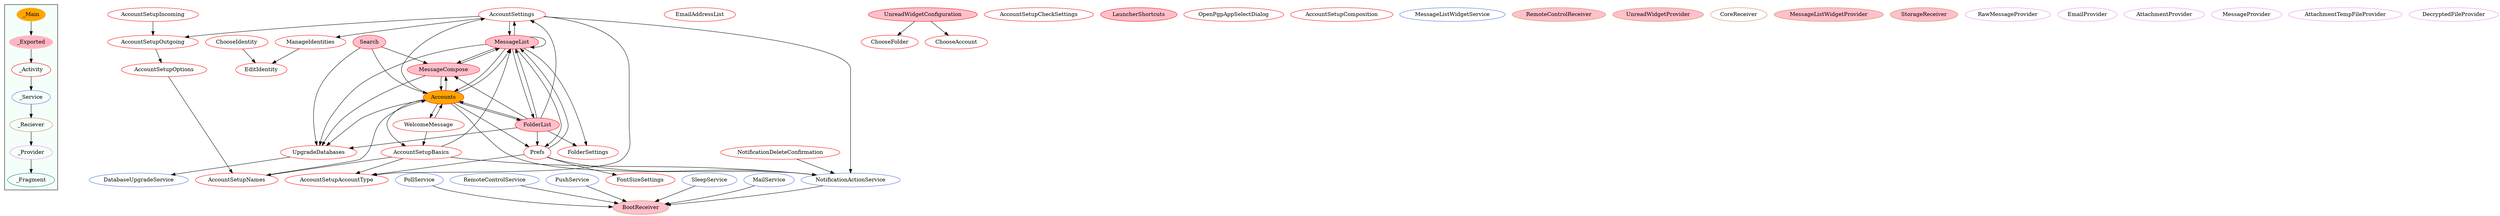 digraph G {
subgraph cluster_legend{ 
bgcolor=mintcream;
_Activity[color = red];
_Service[color = royalblue];
_Provider[color = violet];
_Reciever[color = peru];
_Fragment[color = teal];
_Main[style=filled, fillcolor=orange, color = mintcream];
_Exported[style=filled, fillcolor=lightpink, color = mintcream];
_Main -> _Exported -> _Activity -> _Service -> _Reciever -> _Provider -> _Fragment; 
}
ChooseIdentity[color = red];
EmailAddressList[color = red];
AccountSetupIncoming[color = red];
ChooseFolder[color = red];
MessageList[style=filled, fillcolor=pink, color = red];
AccountSettings[color = red];
AccountSetupCheckSettings[color = red];
LauncherShortcuts[style=filled, fillcolor=pink, color = red];
WelcomeMessage[color = red];
FolderSettings[color = red];
MessageCompose[style=filled, fillcolor=pink, color = red];
Accounts[style=filled, fillcolor=orange, color = red];
OpenPgpAppSelectDialog[color = red];
FolderList[style=filled, fillcolor=pink, color = red];
EditIdentity[color = red];
AccountSetupComposition[color = red];
AccountSetupAccountType[color = red];
ChooseAccount[color = red];
ManageIdentities[color = red];
Prefs[color = red];
AccountSetupOptions[color = red];
FontSizeSettings[color = red];
UpgradeDatabases[color = red];
AccountSetupOutgoing[color = red];
NotificationDeleteConfirmation[color = red];
AccountSetupNames[color = red];
AccountSetupBasics[color = red];
Search[style=filled, fillcolor=pink, color = red];
UnreadWidgetConfiguration[style=filled, fillcolor=pink, color = red];
NotificationActionService[color = royalblue];
DatabaseUpgradeService[color = royalblue];
PollService[color = royalblue];
RemoteControlService[color = royalblue];
SleepService[color = royalblue];
MessageListWidgetService[color = royalblue];
MailService[color = royalblue];
PushService[color = royalblue];
RemoteControlReceiver[style=filled, fillcolor=pink, color = peru];
UnreadWidgetProvider[style=filled, fillcolor=pink, color = peru];
BootReceiver[style=filled, fillcolor=pink, color = peru];
CoreReceiver[color = peru];
MessageListWidgetProvider[style=filled, fillcolor=pink, color = peru];
StorageReceiver[style=filled, fillcolor=pink, color = peru];
RawMessageProvider[color = violet];
EmailProvider[color = violet];
AttachmentProvider[color = violet];
MessageProvider[color = violet];
AttachmentTempFileProvider[color = violet];
DecryptedFileProvider[color = violet];
ChooseIdentity->EditIdentity;
AccountSetupIncoming->AccountSetupOutgoing;
NotificationActionService->BootReceiver;
ManageIdentities->EditIdentity;
Prefs->AccountSetupAccountType;
Prefs->MessageList;
Prefs->NotificationActionService;
Prefs->FontSizeSettings;
PollService->BootReceiver;
RemoteControlService->BootReceiver;
AccountSetupOptions->AccountSetupNames;
SleepService->BootReceiver;
UpgradeDatabases->DatabaseUpgradeService;
MessageList->FolderSettings;
MessageList->Prefs;
MessageList->AccountSettings;
MessageList->UpgradeDatabases;
MessageList->MessageCompose;
MessageList->Accounts;
MessageList->FolderList;
MessageList->MessageList;
AccountSettings->AccountSetupAccountType;
AccountSettings->NotificationActionService;
AccountSettings->ManageIdentities;
AccountSettings->AccountSetupOutgoing;
AccountSettings->MessageList;
AccountSetupOutgoing->AccountSetupOptions;
PushService->BootReceiver;
WelcomeMessage->AccountSetupBasics;
WelcomeMessage->Accounts;
NotificationDeleteConfirmation->NotificationActionService;
AccountSetupNames->Accounts;
MessageCompose->Accounts;
MessageCompose->MessageList;
MessageCompose->UpgradeDatabases;
AccountSetupBasics->AccountSetupNames;
AccountSetupBasics->NotificationActionService;
AccountSetupBasics->MessageList;
AccountSetupBasics->AccountSetupAccountType;
Search->Accounts;
Search->UpgradeDatabases;
Search->MessageCompose;
Accounts->WelcomeMessage;
Accounts->AccountSettings;
Accounts->AccountSetupBasics;
Accounts->Prefs;
Accounts->UpgradeDatabases;
Accounts->NotificationActionService;
Accounts->MessageList;
Accounts->MessageCompose;
Accounts->FolderList;
FolderList->Prefs;
FolderList->MessageCompose;
FolderList->FolderSettings;
FolderList->Accounts;
FolderList->MessageList;
FolderList->AccountSettings;
FolderList->UpgradeDatabases;
UnreadWidgetConfiguration->ChooseAccount;
UnreadWidgetConfiguration->ChooseFolder;
MailService->BootReceiver;
}
